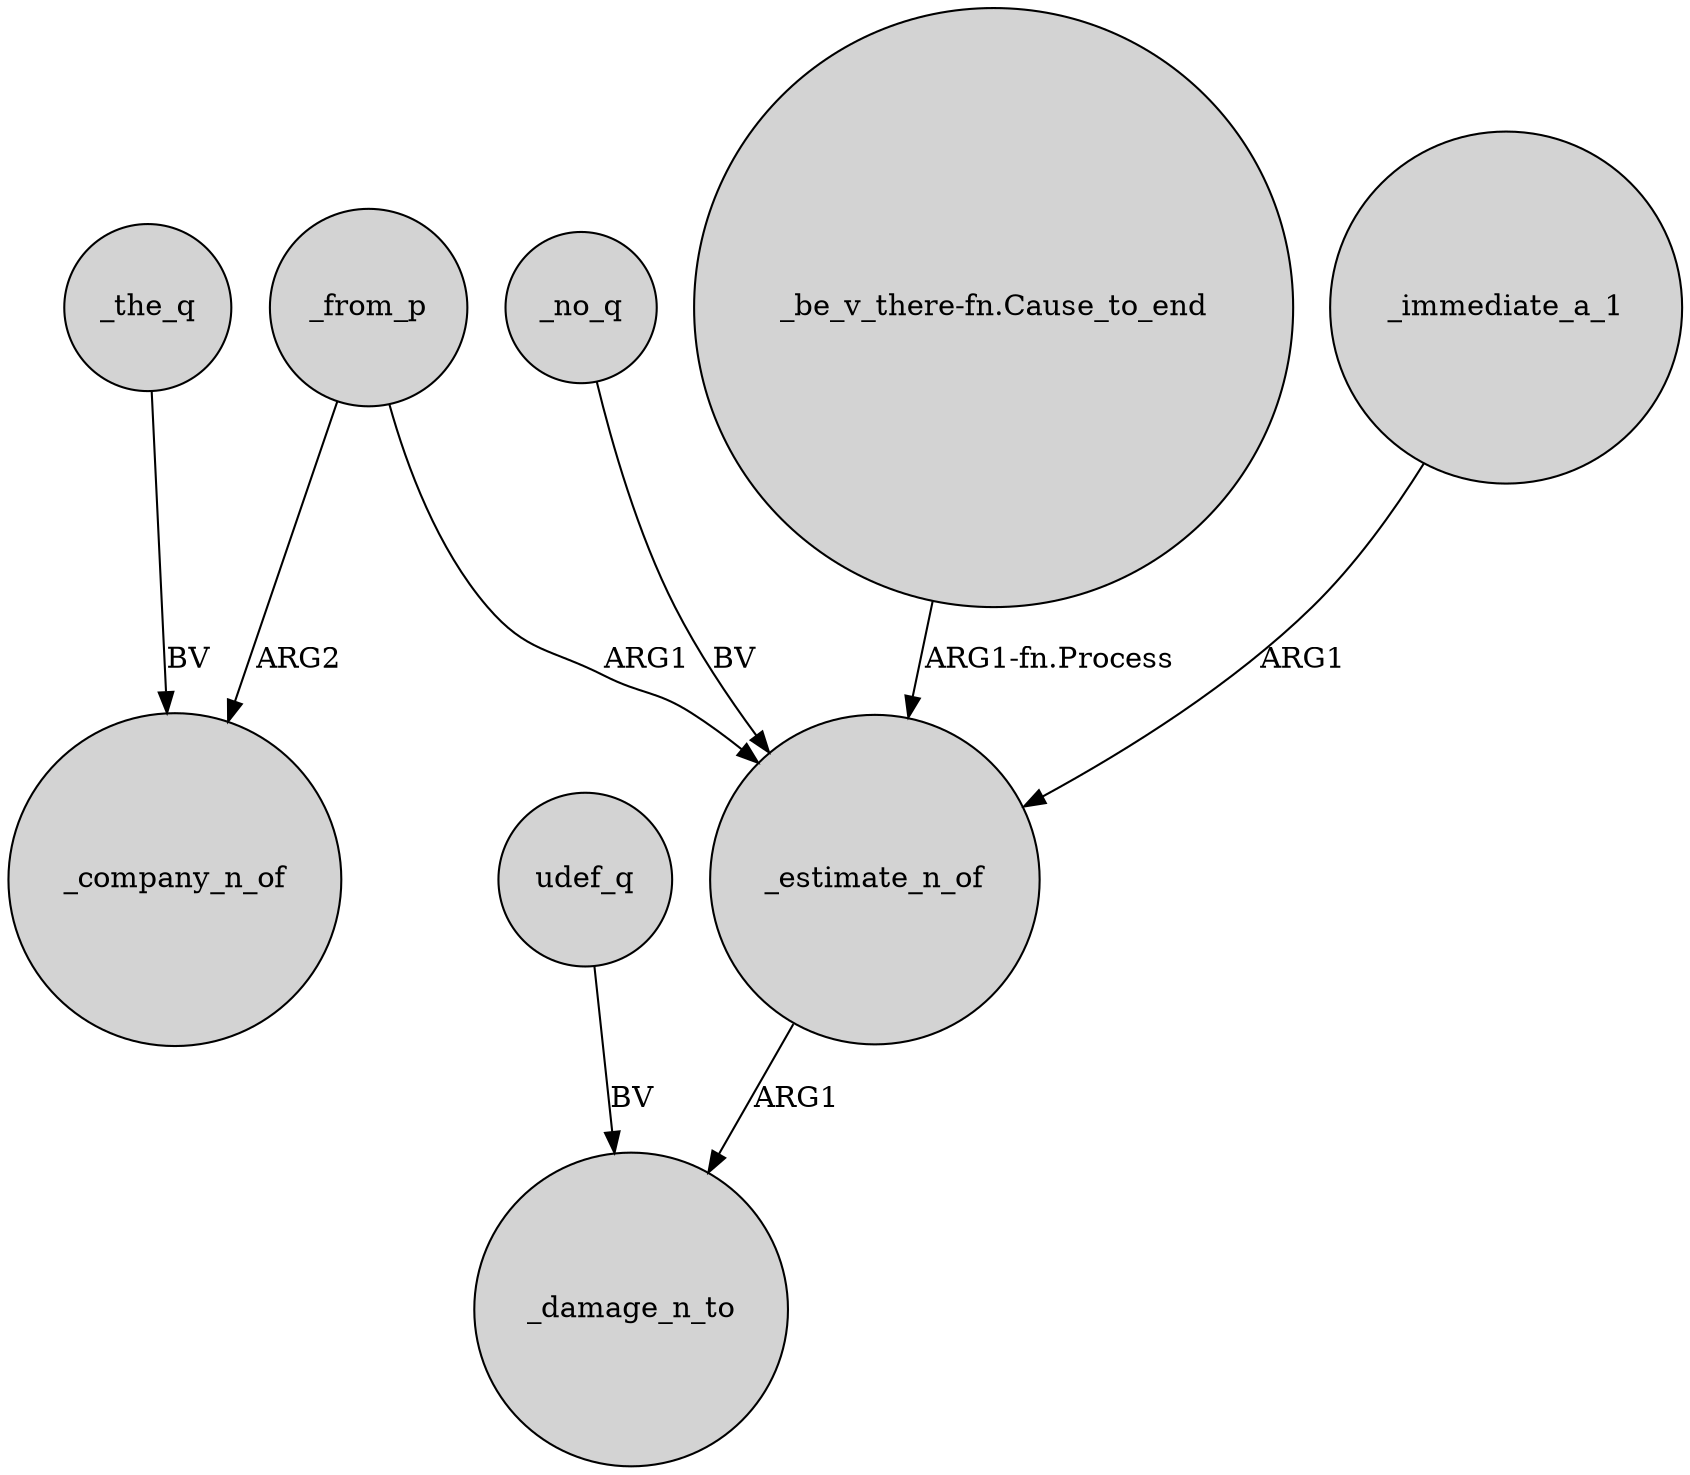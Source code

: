digraph {
	node [shape=circle style=filled]
	_immediate_a_1 -> _estimate_n_of [label=ARG1]
	udef_q -> _damage_n_to [label=BV]
	_estimate_n_of -> _damage_n_to [label=ARG1]
	_from_p -> _estimate_n_of [label=ARG1]
	_from_p -> _company_n_of [label=ARG2]
	_no_q -> _estimate_n_of [label=BV]
	_the_q -> _company_n_of [label=BV]
	"_be_v_there-fn.Cause_to_end" -> _estimate_n_of [label="ARG1-fn.Process"]
}

